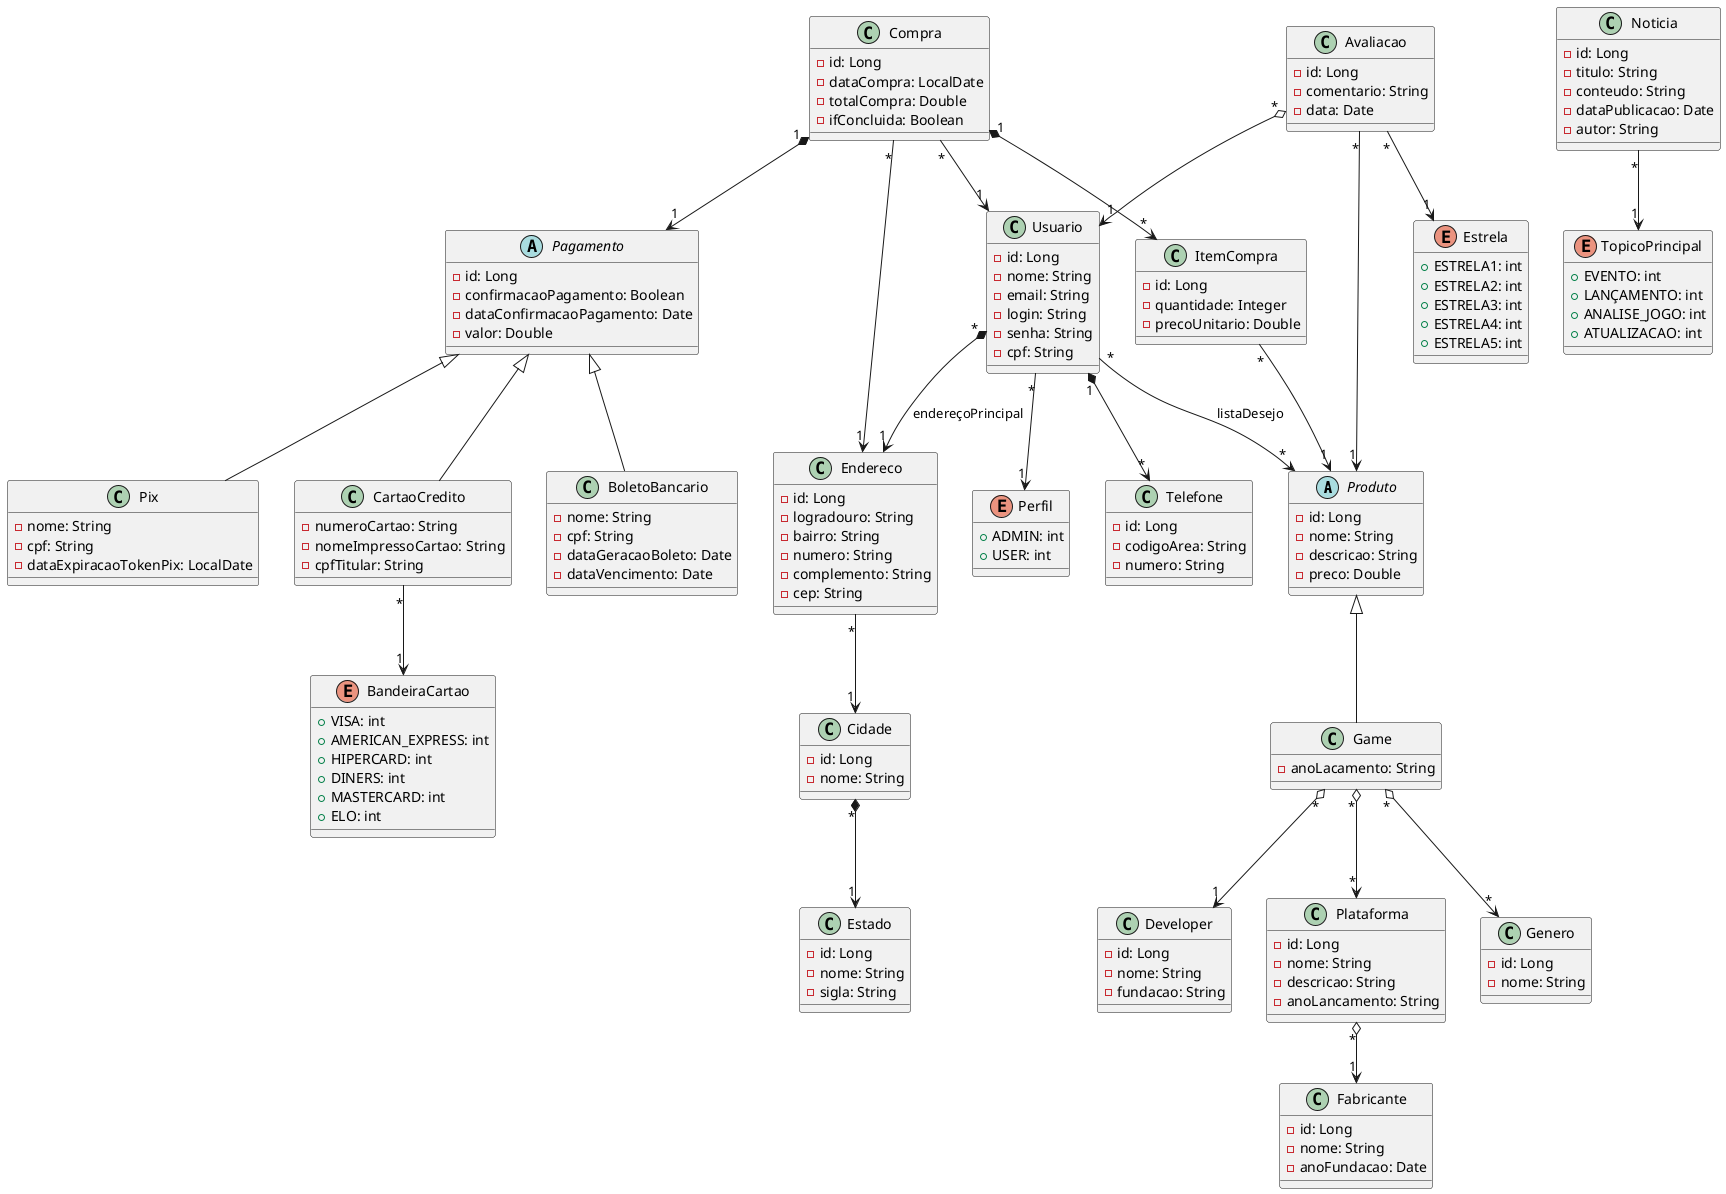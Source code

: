 @startuml Games-eCommerce

    abstract class Produto {

        - id: Long
        - nome: String
        - descricao: String
        - preco: Double
    }

    class Game {

        - anoLacamento: String
    }

    class Genero {

        - id: Long
        - nome: String
    }

    class Developer {

        - id: Long
        - nome: String
        - fundacao: String
    }

    class Plataforma {

        - id: Long
        - nome: String
        - descricao: String
        - anoLancamento: String
    }

    class Fabricante {

        - id: Long
        - nome: String
        - anoFundacao: Date
    }

    enum Perfil {

        + ADMIN: int
        + USER: int
    }

    class Usuario {

        - id: Long
        - nome: String
        - email: String
        - login: String
        - senha: String
        - cpf: String
    }

    class Telefone {

        - id: Long
        - codigoArea: String
        - numero: String
    }

    class Compra {

        - id: Long
        - dataCompra: LocalDate
        - totalCompra: Double
        - ifConcluida: Boolean
    }

    class ItemCompra {

        - id: Long
        - quantidade: Integer
        - precoUnitario: Double
    }

    class Endereco {

        - id: Long
        - logradouro: String
        - bairro: String
        - numero: String
        - complemento: String
        - cep: String
    }

    class Avaliacao {

        - id: Long
        - comentario: String
        - data: Date
    }

    enum Estrela {

        + ESTRELA1: int
        + ESTRELA2: int
        + ESTRELA3: int
        + ESTRELA4: int
        + ESTRELA5: int
    }

    abstract class Pagamento {

        - id: Long
        - confirmacaoPagamento: Boolean
        - dataConfirmacaoPagamento: Date
        - valor: Double
    }

    class BoletoBancario {

        - nome: String
        - cpf: String
        - dataGeracaoBoleto: Date
        - dataVencimento: Date
    }

    class Pix {

        - nome: String
        - cpf: String
        - dataExpiracaoTokenPix: LocalDate
    }

    class CartaoCredito {

        - numeroCartao: String
        - nomeImpressoCartao: String
        - cpfTitular: String
    }

    enum BandeiraCartao {

        + VISA: int
        + AMERICAN_EXPRESS: int
        + HIPERCARD: int
        + DINERS: int
        + MASTERCARD: int
        + ELO: int
    }

    class Estado {

        - id: Long
        - nome: String
        - sigla: String
    }

    class Cidade {

        - id: Long
        - nome: String
    }

    class Noticia {

        - id: Long
        - titulo: String
        - conteudo: String
        - dataPublicacao: Date
        - autor: String
    }

    enum TopicoPrincipal {

        + EVENTO: int
        + LANÇAMENTO: int
        + ANALISE_JOGO: int
        + ATUALIZACAO: int
    }

    Game -up-|> Produto
    Game "*" o--> "1" Developer
    Game "*" o--> "*" Plataforma
    Game "*" o--> "*" Genero

    Noticia "*" --> "1" TopicoPrincipal

    Plataforma "*" o--> "1" Fabricante

    Cidade "*" *--> "1" Estado

    Endereco "*" --> "1" Cidade

    Usuario "*" --> "1" Perfil
    Usuario "*" --> "*" Produto: listaDesejo
    Usuario "1" *--> "*" Telefone
    Usuario "*" *--> "1" Endereco: endereçoPrincipal

    ItemCompra "*" --> "1" Produto

    BoletoBancario -up-|> Pagamento

    Pix -up-|> Pagamento

    CartaoCredito -up-|> Pagamento
    CartaoCredito "*" --> "1" BandeiraCartao

    Compra "*" --> "1" Usuario
    Compra "1" *--> "*" ItemCompra
    Compra "*" --> "1" Endereco
    Compra "1" *--> "1" Pagamento

    Avaliacao "*" --> "1" Estrela
    Avaliacao "*" o--> "1" Usuario
    Avaliacao "*" --> "1" Produto
@enduml